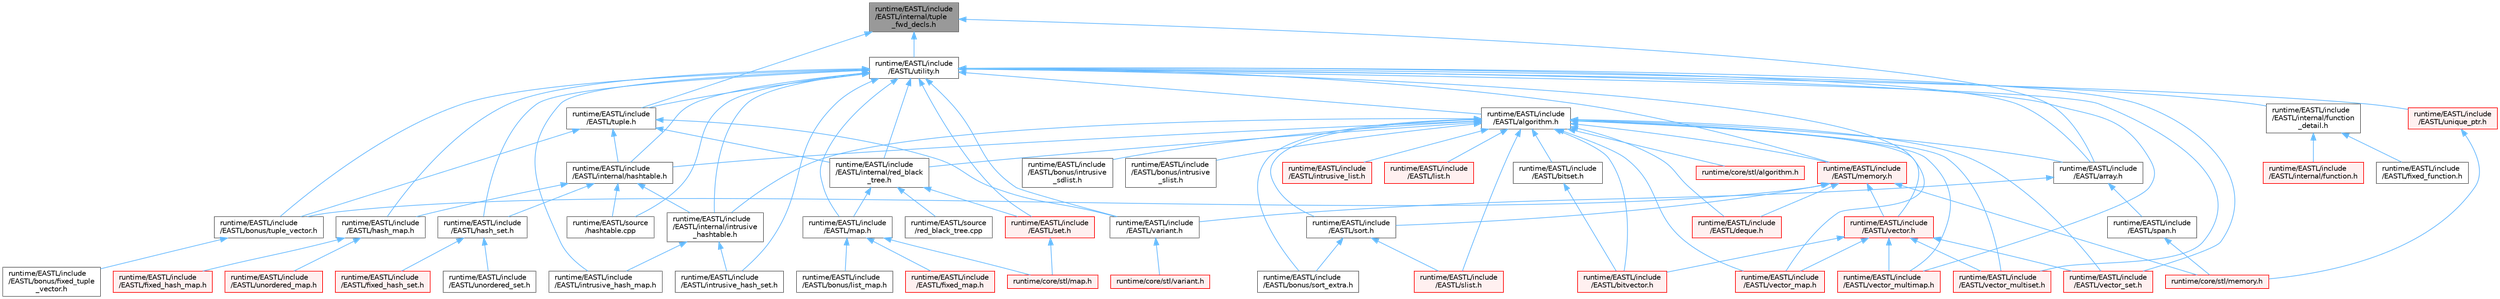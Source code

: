 digraph "runtime/EASTL/include/EASTL/internal/tuple_fwd_decls.h"
{
 // LATEX_PDF_SIZE
  bgcolor="transparent";
  edge [fontname=Helvetica,fontsize=10,labelfontname=Helvetica,labelfontsize=10];
  node [fontname=Helvetica,fontsize=10,shape=box,height=0.2,width=0.4];
  Node1 [id="Node000001",label="runtime/EASTL/include\l/EASTL/internal/tuple\l_fwd_decls.h",height=0.2,width=0.4,color="gray40", fillcolor="grey60", style="filled", fontcolor="black",tooltip=" "];
  Node1 -> Node2 [id="edge1_Node000001_Node000002",dir="back",color="steelblue1",style="solid",tooltip=" "];
  Node2 [id="Node000002",label="runtime/EASTL/include\l/EASTL/array.h",height=0.2,width=0.4,color="grey40", fillcolor="white", style="filled",URL="$array_8h.html",tooltip=" "];
  Node2 -> Node3 [id="edge2_Node000002_Node000003",dir="back",color="steelblue1",style="solid",tooltip=" "];
  Node3 [id="Node000003",label="runtime/EASTL/include\l/EASTL/span.h",height=0.2,width=0.4,color="grey40", fillcolor="white", style="filled",URL="$span_8h.html",tooltip=" "];
  Node3 -> Node4 [id="edge3_Node000003_Node000004",dir="back",color="steelblue1",style="solid",tooltip=" "];
  Node4 [id="Node000004",label="runtime/core/stl/memory.h",height=0.2,width=0.4,color="red", fillcolor="#FFF0F0", style="filled",URL="$core_2stl_2memory_8h.html",tooltip=" "];
  Node2 -> Node473 [id="edge4_Node000002_Node000473",dir="back",color="steelblue1",style="solid",tooltip=" "];
  Node473 [id="Node000473",label="runtime/EASTL/include\l/EASTL/variant.h",height=0.2,width=0.4,color="grey40", fillcolor="white", style="filled",URL="$_e_a_s_t_l_2include_2_e_a_s_t_l_2variant_8h.html",tooltip=" "];
  Node473 -> Node148 [id="edge5_Node000473_Node000148",dir="back",color="steelblue1",style="solid",tooltip=" "];
  Node148 [id="Node000148",label="runtime/core/stl/variant.h",height=0.2,width=0.4,color="red", fillcolor="#FFF0F0", style="filled",URL="$core_2stl_2variant_8h.html",tooltip=" "];
  Node1 -> Node474 [id="edge6_Node000001_Node000474",dir="back",color="steelblue1",style="solid",tooltip=" "];
  Node474 [id="Node000474",label="runtime/EASTL/include\l/EASTL/tuple.h",height=0.2,width=0.4,color="grey40", fillcolor="white", style="filled",URL="$tuple_8h.html",tooltip=" "];
  Node474 -> Node123 [id="edge7_Node000474_Node000123",dir="back",color="steelblue1",style="solid",tooltip=" "];
  Node123 [id="Node000123",label="runtime/EASTL/include\l/EASTL/bonus/tuple_vector.h",height=0.2,width=0.4,color="grey40", fillcolor="white", style="filled",URL="$tuple__vector_8h.html",tooltip=" "];
  Node123 -> Node124 [id="edge8_Node000123_Node000124",dir="back",color="steelblue1",style="solid",tooltip=" "];
  Node124 [id="Node000124",label="runtime/EASTL/include\l/EASTL/bonus/fixed_tuple\l_vector.h",height=0.2,width=0.4,color="grey40", fillcolor="white", style="filled",URL="$fixed__tuple__vector_8h.html",tooltip=" "];
  Node474 -> Node95 [id="edge9_Node000474_Node000095",dir="back",color="steelblue1",style="solid",tooltip=" "];
  Node95 [id="Node000095",label="runtime/EASTL/include\l/EASTL/internal/hashtable.h",height=0.2,width=0.4,color="grey40", fillcolor="white", style="filled",URL="$hashtable_8h.html",tooltip=" "];
  Node95 -> Node96 [id="edge10_Node000095_Node000096",dir="back",color="steelblue1",style="solid",tooltip=" "];
  Node96 [id="Node000096",label="runtime/EASTL/include\l/EASTL/hash_map.h",height=0.2,width=0.4,color="grey40", fillcolor="white", style="filled",URL="$hash__map_8h.html",tooltip=" "];
  Node96 -> Node97 [id="edge11_Node000096_Node000097",dir="back",color="steelblue1",style="solid",tooltip=" "];
  Node97 [id="Node000097",label="runtime/EASTL/include\l/EASTL/fixed_hash_map.h",height=0.2,width=0.4,color="red", fillcolor="#FFF0F0", style="filled",URL="$fixed__hash__map_8h.html",tooltip=" "];
  Node96 -> Node99 [id="edge12_Node000096_Node000099",dir="back",color="steelblue1",style="solid",tooltip=" "];
  Node99 [id="Node000099",label="runtime/EASTL/include\l/EASTL/unordered_map.h",height=0.2,width=0.4,color="red", fillcolor="#FFF0F0", style="filled",URL="$_e_a_s_t_l_2include_2_e_a_s_t_l_2unordered__map_8h.html",tooltip=" "];
  Node95 -> Node102 [id="edge13_Node000095_Node000102",dir="back",color="steelblue1",style="solid",tooltip=" "];
  Node102 [id="Node000102",label="runtime/EASTL/include\l/EASTL/hash_set.h",height=0.2,width=0.4,color="grey40", fillcolor="white", style="filled",URL="$hash__set_8h.html",tooltip=" "];
  Node102 -> Node103 [id="edge14_Node000102_Node000103",dir="back",color="steelblue1",style="solid",tooltip=" "];
  Node103 [id="Node000103",label="runtime/EASTL/include\l/EASTL/fixed_hash_set.h",height=0.2,width=0.4,color="red", fillcolor="#FFF0F0", style="filled",URL="$fixed__hash__set_8h.html",tooltip=" "];
  Node102 -> Node104 [id="edge15_Node000102_Node000104",dir="back",color="steelblue1",style="solid",tooltip=" "];
  Node104 [id="Node000104",label="runtime/EASTL/include\l/EASTL/unordered_set.h",height=0.2,width=0.4,color="grey40", fillcolor="white", style="filled",URL="$unordered__set_8h.html",tooltip=" "];
  Node95 -> Node105 [id="edge16_Node000095_Node000105",dir="back",color="steelblue1",style="solid",tooltip=" "];
  Node105 [id="Node000105",label="runtime/EASTL/include\l/EASTL/internal/intrusive\l_hashtable.h",height=0.2,width=0.4,color="grey40", fillcolor="white", style="filled",URL="$intrusive__hashtable_8h.html",tooltip=" "];
  Node105 -> Node106 [id="edge17_Node000105_Node000106",dir="back",color="steelblue1",style="solid",tooltip=" "];
  Node106 [id="Node000106",label="runtime/EASTL/include\l/EASTL/intrusive_hash_map.h",height=0.2,width=0.4,color="grey40", fillcolor="white", style="filled",URL="$intrusive__hash__map_8h.html",tooltip=" "];
  Node105 -> Node107 [id="edge18_Node000105_Node000107",dir="back",color="steelblue1",style="solid",tooltip=" "];
  Node107 [id="Node000107",label="runtime/EASTL/include\l/EASTL/intrusive_hash_set.h",height=0.2,width=0.4,color="grey40", fillcolor="white", style="filled",URL="$intrusive__hash__set_8h.html",tooltip=" "];
  Node95 -> Node108 [id="edge19_Node000095_Node000108",dir="back",color="steelblue1",style="solid",tooltip=" "];
  Node108 [id="Node000108",label="runtime/EASTL/source\l/hashtable.cpp",height=0.2,width=0.4,color="grey40", fillcolor="white", style="filled",URL="$hashtable_8cpp.html",tooltip=" "];
  Node474 -> Node109 [id="edge20_Node000474_Node000109",dir="back",color="steelblue1",style="solid",tooltip=" "];
  Node109 [id="Node000109",label="runtime/EASTL/include\l/EASTL/internal/red_black\l_tree.h",height=0.2,width=0.4,color="grey40", fillcolor="white", style="filled",URL="$red__black__tree_8h.html",tooltip=" "];
  Node109 -> Node110 [id="edge21_Node000109_Node000110",dir="back",color="steelblue1",style="solid",tooltip=" "];
  Node110 [id="Node000110",label="runtime/EASTL/include\l/EASTL/map.h",height=0.2,width=0.4,color="grey40", fillcolor="white", style="filled",URL="$_e_a_s_t_l_2include_2_e_a_s_t_l_2map_8h.html",tooltip=" "];
  Node110 -> Node111 [id="edge22_Node000110_Node000111",dir="back",color="steelblue1",style="solid",tooltip=" "];
  Node111 [id="Node000111",label="runtime/EASTL/include\l/EASTL/bonus/list_map.h",height=0.2,width=0.4,color="grey40", fillcolor="white", style="filled",URL="$list__map_8h.html",tooltip=" "];
  Node110 -> Node112 [id="edge23_Node000110_Node000112",dir="back",color="steelblue1",style="solid",tooltip=" "];
  Node112 [id="Node000112",label="runtime/EASTL/include\l/EASTL/fixed_map.h",height=0.2,width=0.4,color="red", fillcolor="#FFF0F0", style="filled",URL="$_e_a_s_t_l_2include_2_e_a_s_t_l_2fixed__map_8h.html",tooltip=" "];
  Node110 -> Node113 [id="edge24_Node000110_Node000113",dir="back",color="steelblue1",style="solid",tooltip=" "];
  Node113 [id="Node000113",label="runtime/core/stl/map.h",height=0.2,width=0.4,color="red", fillcolor="#FFF0F0", style="filled",URL="$core_2stl_2map_8h.html",tooltip=" "];
  Node109 -> Node114 [id="edge25_Node000109_Node000114",dir="back",color="steelblue1",style="solid",tooltip=" "];
  Node114 [id="Node000114",label="runtime/EASTL/include\l/EASTL/set.h",height=0.2,width=0.4,color="red", fillcolor="#FFF0F0", style="filled",URL="$set_8h.html",tooltip=" "];
  Node114 -> Node113 [id="edge26_Node000114_Node000113",dir="back",color="steelblue1",style="solid",tooltip=" "];
  Node109 -> Node116 [id="edge27_Node000109_Node000116",dir="back",color="steelblue1",style="solid",tooltip=" "];
  Node116 [id="Node000116",label="runtime/EASTL/source\l/red_black_tree.cpp",height=0.2,width=0.4,color="grey40", fillcolor="white", style="filled",URL="$red__black__tree_8cpp.html",tooltip=" "];
  Node474 -> Node473 [id="edge28_Node000474_Node000473",dir="back",color="steelblue1",style="solid",tooltip=" "];
  Node1 -> Node475 [id="edge29_Node000001_Node000475",dir="back",color="steelblue1",style="solid",tooltip=" "];
  Node475 [id="Node000475",label="runtime/EASTL/include\l/EASTL/utility.h",height=0.2,width=0.4,color="grey40", fillcolor="white", style="filled",URL="$_e_a_s_t_l_2include_2_e_a_s_t_l_2utility_8h.html",tooltip=" "];
  Node475 -> Node69 [id="edge30_Node000475_Node000069",dir="back",color="steelblue1",style="solid",tooltip=" "];
  Node69 [id="Node000069",label="runtime/EASTL/include\l/EASTL/algorithm.h",height=0.2,width=0.4,color="grey40", fillcolor="white", style="filled",URL="$_e_a_s_t_l_2include_2_e_a_s_t_l_2algorithm_8h.html",tooltip=" "];
  Node69 -> Node2 [id="edge31_Node000069_Node000002",dir="back",color="steelblue1",style="solid",tooltip=" "];
  Node69 -> Node70 [id="edge32_Node000069_Node000070",dir="back",color="steelblue1",style="solid",tooltip=" "];
  Node70 [id="Node000070",label="runtime/EASTL/include\l/EASTL/bitset.h",height=0.2,width=0.4,color="grey40", fillcolor="white", style="filled",URL="$bitset_8h.html",tooltip=" "];
  Node70 -> Node71 [id="edge33_Node000070_Node000071",dir="back",color="steelblue1",style="solid",tooltip=" "];
  Node71 [id="Node000071",label="runtime/EASTL/include\l/EASTL/bitvector.h",height=0.2,width=0.4,color="red", fillcolor="#FFF0F0", style="filled",URL="$bitvector_8h.html",tooltip=" "];
  Node69 -> Node71 [id="edge34_Node000069_Node000071",dir="back",color="steelblue1",style="solid",tooltip=" "];
  Node69 -> Node88 [id="edge35_Node000069_Node000088",dir="back",color="steelblue1",style="solid",tooltip=" "];
  Node88 [id="Node000088",label="runtime/EASTL/include\l/EASTL/bonus/intrusive\l_sdlist.h",height=0.2,width=0.4,color="grey40", fillcolor="white", style="filled",URL="$intrusive__sdlist_8h.html",tooltip=" "];
  Node69 -> Node89 [id="edge36_Node000069_Node000089",dir="back",color="steelblue1",style="solid",tooltip=" "];
  Node89 [id="Node000089",label="runtime/EASTL/include\l/EASTL/bonus/intrusive\l_slist.h",height=0.2,width=0.4,color="grey40", fillcolor="white", style="filled",URL="$intrusive__slist_8h.html",tooltip=" "];
  Node69 -> Node90 [id="edge37_Node000069_Node000090",dir="back",color="steelblue1",style="solid",tooltip=" "];
  Node90 [id="Node000090",label="runtime/EASTL/include\l/EASTL/bonus/sort_extra.h",height=0.2,width=0.4,color="grey40", fillcolor="white", style="filled",URL="$sort__extra_8h.html",tooltip=" "];
  Node69 -> Node91 [id="edge38_Node000069_Node000091",dir="back",color="steelblue1",style="solid",tooltip=" "];
  Node91 [id="Node000091",label="runtime/EASTL/include\l/EASTL/deque.h",height=0.2,width=0.4,color="red", fillcolor="#FFF0F0", style="filled",URL="$_e_a_s_t_l_2include_2_e_a_s_t_l_2deque_8h.html",tooltip=" "];
  Node69 -> Node95 [id="edge39_Node000069_Node000095",dir="back",color="steelblue1",style="solid",tooltip=" "];
  Node69 -> Node105 [id="edge40_Node000069_Node000105",dir="back",color="steelblue1",style="solid",tooltip=" "];
  Node69 -> Node109 [id="edge41_Node000069_Node000109",dir="back",color="steelblue1",style="solid",tooltip=" "];
  Node69 -> Node117 [id="edge42_Node000069_Node000117",dir="back",color="steelblue1",style="solid",tooltip=" "];
  Node117 [id="Node000117",label="runtime/EASTL/include\l/EASTL/intrusive_list.h",height=0.2,width=0.4,color="red", fillcolor="#FFF0F0", style="filled",URL="$intrusive__list_8h.html",tooltip=" "];
  Node69 -> Node119 [id="edge43_Node000069_Node000119",dir="back",color="steelblue1",style="solid",tooltip=" "];
  Node119 [id="Node000119",label="runtime/EASTL/include\l/EASTL/list.h",height=0.2,width=0.4,color="red", fillcolor="#FFF0F0", style="filled",URL="$_e_a_s_t_l_2include_2_e_a_s_t_l_2list_8h.html",tooltip=" "];
  Node69 -> Node122 [id="edge44_Node000069_Node000122",dir="back",color="steelblue1",style="solid",tooltip=" "];
  Node122 [id="Node000122",label="runtime/EASTL/include\l/EASTL/memory.h",height=0.2,width=0.4,color="red", fillcolor="#FFF0F0", style="filled",URL="$_e_a_s_t_l_2include_2_e_a_s_t_l_2memory_8h.html",tooltip=" "];
  Node122 -> Node123 [id="edge45_Node000122_Node000123",dir="back",color="steelblue1",style="solid",tooltip=" "];
  Node122 -> Node91 [id="edge46_Node000122_Node000091",dir="back",color="steelblue1",style="solid",tooltip=" "];
  Node122 -> Node149 [id="edge47_Node000122_Node000149",dir="back",color="steelblue1",style="solid",tooltip=" "];
  Node149 [id="Node000149",label="runtime/EASTL/include\l/EASTL/sort.h",height=0.2,width=0.4,color="grey40", fillcolor="white", style="filled",URL="$sort_8h.html",tooltip=" "];
  Node149 -> Node90 [id="edge48_Node000149_Node000090",dir="back",color="steelblue1",style="solid",tooltip=" "];
  Node149 -> Node150 [id="edge49_Node000149_Node000150",dir="back",color="steelblue1",style="solid",tooltip=" "];
  Node150 [id="Node000150",label="runtime/EASTL/include\l/EASTL/slist.h",height=0.2,width=0.4,color="red", fillcolor="#FFF0F0", style="filled",URL="$slist_8h.html",tooltip=" "];
  Node122 -> Node151 [id="edge50_Node000122_Node000151",dir="back",color="steelblue1",style="solid",tooltip=" "];
  Node151 [id="Node000151",label="runtime/EASTL/include\l/EASTL/vector.h",height=0.2,width=0.4,color="red", fillcolor="#FFF0F0", style="filled",URL="$_e_a_s_t_l_2include_2_e_a_s_t_l_2vector_8h.html",tooltip=" "];
  Node151 -> Node71 [id="edge51_Node000151_Node000071",dir="back",color="steelblue1",style="solid",tooltip=" "];
  Node151 -> Node157 [id="edge52_Node000151_Node000157",dir="back",color="steelblue1",style="solid",tooltip=" "];
  Node157 [id="Node000157",label="runtime/EASTL/include\l/EASTL/vector_map.h",height=0.2,width=0.4,color="red", fillcolor="#FFF0F0", style="filled",URL="$_e_a_s_t_l_2include_2_e_a_s_t_l_2vector__map_8h.html",tooltip=" "];
  Node151 -> Node159 [id="edge53_Node000151_Node000159",dir="back",color="steelblue1",style="solid",tooltip=" "];
  Node159 [id="Node000159",label="runtime/EASTL/include\l/EASTL/vector_multimap.h",height=0.2,width=0.4,color="red", fillcolor="#FFF0F0", style="filled",URL="$vector__multimap_8h.html",tooltip=" "];
  Node151 -> Node160 [id="edge54_Node000151_Node000160",dir="back",color="steelblue1",style="solid",tooltip=" "];
  Node160 [id="Node000160",label="runtime/EASTL/include\l/EASTL/vector_multiset.h",height=0.2,width=0.4,color="red", fillcolor="#FFF0F0", style="filled",URL="$vector__multiset_8h.html",tooltip=" "];
  Node151 -> Node161 [id="edge55_Node000151_Node000161",dir="back",color="steelblue1",style="solid",tooltip=" "];
  Node161 [id="Node000161",label="runtime/EASTL/include\l/EASTL/vector_set.h",height=0.2,width=0.4,color="red", fillcolor="#FFF0F0", style="filled",URL="$vector__set_8h.html",tooltip=" "];
  Node122 -> Node4 [id="edge56_Node000122_Node000004",dir="back",color="steelblue1",style="solid",tooltip=" "];
  Node69 -> Node150 [id="edge57_Node000069_Node000150",dir="back",color="steelblue1",style="solid",tooltip=" "];
  Node69 -> Node149 [id="edge58_Node000069_Node000149",dir="back",color="steelblue1",style="solid",tooltip=" "];
  Node69 -> Node151 [id="edge59_Node000069_Node000151",dir="back",color="steelblue1",style="solid",tooltip=" "];
  Node69 -> Node157 [id="edge60_Node000069_Node000157",dir="back",color="steelblue1",style="solid",tooltip=" "];
  Node69 -> Node159 [id="edge61_Node000069_Node000159",dir="back",color="steelblue1",style="solid",tooltip=" "];
  Node69 -> Node160 [id="edge62_Node000069_Node000160",dir="back",color="steelblue1",style="solid",tooltip=" "];
  Node69 -> Node161 [id="edge63_Node000069_Node000161",dir="back",color="steelblue1",style="solid",tooltip=" "];
  Node69 -> Node164 [id="edge64_Node000069_Node000164",dir="back",color="steelblue1",style="solid",tooltip=" "];
  Node164 [id="Node000164",label="runtime/core/stl/algorithm.h",height=0.2,width=0.4,color="red", fillcolor="#FFF0F0", style="filled",URL="$core_2stl_2algorithm_8h.html",tooltip=" "];
  Node475 -> Node2 [id="edge65_Node000475_Node000002",dir="back",color="steelblue1",style="solid",tooltip=" "];
  Node475 -> Node123 [id="edge66_Node000475_Node000123",dir="back",color="steelblue1",style="solid",tooltip=" "];
  Node475 -> Node96 [id="edge67_Node000475_Node000096",dir="back",color="steelblue1",style="solid",tooltip=" "];
  Node475 -> Node102 [id="edge68_Node000475_Node000102",dir="back",color="steelblue1",style="solid",tooltip=" "];
  Node475 -> Node476 [id="edge69_Node000475_Node000476",dir="back",color="steelblue1",style="solid",tooltip=" "];
  Node476 [id="Node000476",label="runtime/EASTL/include\l/EASTL/internal/function\l_detail.h",height=0.2,width=0.4,color="grey40", fillcolor="white", style="filled",URL="$function__detail_8h.html",tooltip=" "];
  Node476 -> Node477 [id="edge70_Node000476_Node000477",dir="back",color="steelblue1",style="solid",tooltip=" "];
  Node477 [id="Node000477",label="runtime/EASTL/include\l/EASTL/fixed_function.h",height=0.2,width=0.4,color="grey40", fillcolor="white", style="filled",URL="$fixed__function_8h.html",tooltip=" "];
  Node476 -> Node478 [id="edge71_Node000476_Node000478",dir="back",color="steelblue1",style="solid",tooltip=" "];
  Node478 [id="Node000478",label="runtime/EASTL/include\l/EASTL/internal/function.h",height=0.2,width=0.4,color="red", fillcolor="#FFF0F0", style="filled",URL="$_e_a_s_t_l_2include_2_e_a_s_t_l_2internal_2function_8h.html",tooltip=" "];
  Node475 -> Node95 [id="edge72_Node000475_Node000095",dir="back",color="steelblue1",style="solid",tooltip=" "];
  Node475 -> Node105 [id="edge73_Node000475_Node000105",dir="back",color="steelblue1",style="solid",tooltip=" "];
  Node475 -> Node109 [id="edge74_Node000475_Node000109",dir="back",color="steelblue1",style="solid",tooltip=" "];
  Node475 -> Node106 [id="edge75_Node000475_Node000106",dir="back",color="steelblue1",style="solid",tooltip=" "];
  Node475 -> Node107 [id="edge76_Node000475_Node000107",dir="back",color="steelblue1",style="solid",tooltip=" "];
  Node475 -> Node110 [id="edge77_Node000475_Node000110",dir="back",color="steelblue1",style="solid",tooltip=" "];
  Node475 -> Node122 [id="edge78_Node000475_Node000122",dir="back",color="steelblue1",style="solid",tooltip=" "];
  Node475 -> Node114 [id="edge79_Node000475_Node000114",dir="back",color="steelblue1",style="solid",tooltip=" "];
  Node475 -> Node474 [id="edge80_Node000475_Node000474",dir="back",color="steelblue1",style="solid",tooltip=" "];
  Node475 -> Node140 [id="edge81_Node000475_Node000140",dir="back",color="steelblue1",style="solid",tooltip=" "];
  Node140 [id="Node000140",label="runtime/EASTL/include\l/EASTL/unique_ptr.h",height=0.2,width=0.4,color="red", fillcolor="#FFF0F0", style="filled",URL="$unique__ptr_8h.html",tooltip=" "];
  Node140 -> Node4 [id="edge82_Node000140_Node000004",dir="back",color="steelblue1",style="solid",tooltip=" "];
  Node475 -> Node473 [id="edge83_Node000475_Node000473",dir="back",color="steelblue1",style="solid",tooltip=" "];
  Node475 -> Node157 [id="edge84_Node000475_Node000157",dir="back",color="steelblue1",style="solid",tooltip=" "];
  Node475 -> Node159 [id="edge85_Node000475_Node000159",dir="back",color="steelblue1",style="solid",tooltip=" "];
  Node475 -> Node160 [id="edge86_Node000475_Node000160",dir="back",color="steelblue1",style="solid",tooltip=" "];
  Node475 -> Node161 [id="edge87_Node000475_Node000161",dir="back",color="steelblue1",style="solid",tooltip=" "];
  Node475 -> Node108 [id="edge88_Node000475_Node000108",dir="back",color="steelblue1",style="solid",tooltip=" "];
}
